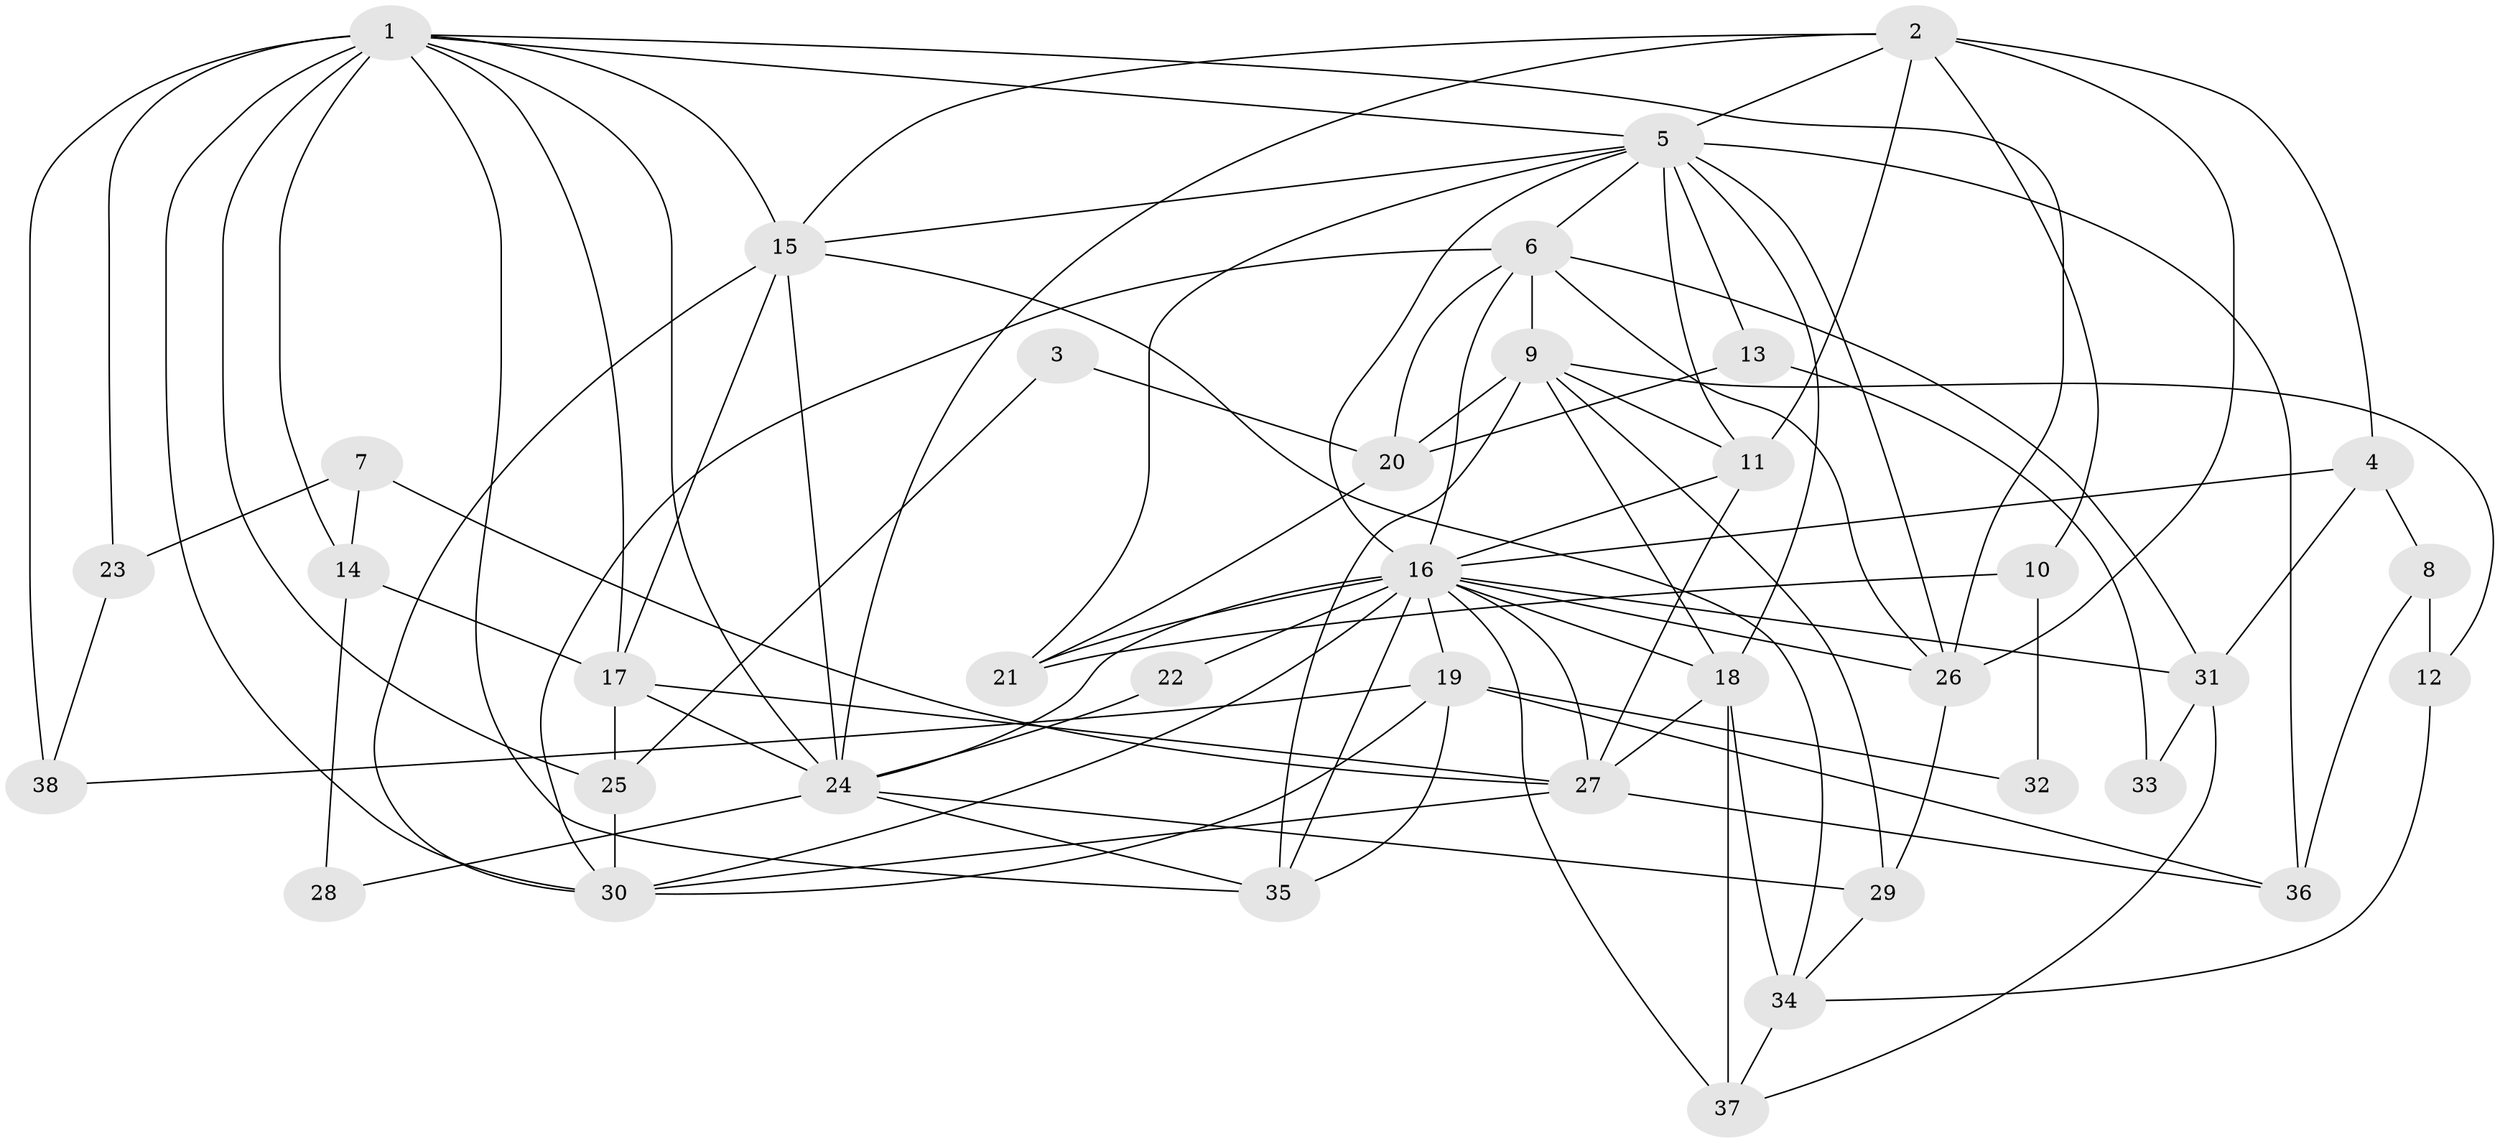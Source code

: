 // original degree distribution, {5: 0.14473684210526316, 2: 0.10526315789473684, 4: 0.32894736842105265, 3: 0.27631578947368424, 6: 0.09210526315789473, 7: 0.05263157894736842}
// Generated by graph-tools (version 1.1) at 2025/51/03/04/25 22:51:07]
// undirected, 38 vertices, 98 edges
graph export_dot {
  node [color=gray90,style=filled];
  1;
  2;
  3;
  4;
  5;
  6;
  7;
  8;
  9;
  10;
  11;
  12;
  13;
  14;
  15;
  16;
  17;
  18;
  19;
  20;
  21;
  22;
  23;
  24;
  25;
  26;
  27;
  28;
  29;
  30;
  31;
  32;
  33;
  34;
  35;
  36;
  37;
  38;
  1 -- 5 [weight=1.0];
  1 -- 14 [weight=1.0];
  1 -- 15 [weight=2.0];
  1 -- 17 [weight=1.0];
  1 -- 23 [weight=1.0];
  1 -- 24 [weight=1.0];
  1 -- 25 [weight=1.0];
  1 -- 26 [weight=1.0];
  1 -- 30 [weight=2.0];
  1 -- 35 [weight=1.0];
  1 -- 38 [weight=2.0];
  2 -- 4 [weight=1.0];
  2 -- 5 [weight=2.0];
  2 -- 10 [weight=1.0];
  2 -- 11 [weight=1.0];
  2 -- 15 [weight=1.0];
  2 -- 24 [weight=1.0];
  2 -- 26 [weight=1.0];
  3 -- 20 [weight=1.0];
  3 -- 25 [weight=1.0];
  4 -- 8 [weight=1.0];
  4 -- 16 [weight=1.0];
  4 -- 31 [weight=1.0];
  5 -- 6 [weight=1.0];
  5 -- 11 [weight=1.0];
  5 -- 13 [weight=1.0];
  5 -- 15 [weight=1.0];
  5 -- 16 [weight=3.0];
  5 -- 18 [weight=2.0];
  5 -- 21 [weight=1.0];
  5 -- 26 [weight=1.0];
  5 -- 36 [weight=2.0];
  6 -- 9 [weight=1.0];
  6 -- 16 [weight=1.0];
  6 -- 20 [weight=1.0];
  6 -- 26 [weight=2.0];
  6 -- 30 [weight=1.0];
  6 -- 31 [weight=1.0];
  7 -- 14 [weight=1.0];
  7 -- 23 [weight=2.0];
  7 -- 27 [weight=1.0];
  8 -- 12 [weight=1.0];
  8 -- 36 [weight=1.0];
  9 -- 11 [weight=1.0];
  9 -- 12 [weight=1.0];
  9 -- 18 [weight=1.0];
  9 -- 20 [weight=1.0];
  9 -- 29 [weight=1.0];
  9 -- 35 [weight=1.0];
  10 -- 21 [weight=1.0];
  10 -- 32 [weight=1.0];
  11 -- 16 [weight=1.0];
  11 -- 27 [weight=1.0];
  12 -- 34 [weight=1.0];
  13 -- 20 [weight=1.0];
  13 -- 33 [weight=1.0];
  14 -- 17 [weight=1.0];
  14 -- 28 [weight=1.0];
  15 -- 17 [weight=1.0];
  15 -- 24 [weight=1.0];
  15 -- 30 [weight=1.0];
  15 -- 34 [weight=1.0];
  16 -- 18 [weight=1.0];
  16 -- 19 [weight=1.0];
  16 -- 21 [weight=1.0];
  16 -- 22 [weight=1.0];
  16 -- 24 [weight=1.0];
  16 -- 26 [weight=1.0];
  16 -- 27 [weight=1.0];
  16 -- 30 [weight=2.0];
  16 -- 31 [weight=1.0];
  16 -- 35 [weight=1.0];
  16 -- 37 [weight=1.0];
  17 -- 24 [weight=2.0];
  17 -- 25 [weight=2.0];
  17 -- 27 [weight=1.0];
  18 -- 27 [weight=1.0];
  18 -- 34 [weight=1.0];
  18 -- 37 [weight=1.0];
  19 -- 30 [weight=1.0];
  19 -- 32 [weight=1.0];
  19 -- 35 [weight=1.0];
  19 -- 36 [weight=1.0];
  19 -- 38 [weight=1.0];
  20 -- 21 [weight=1.0];
  22 -- 24 [weight=1.0];
  23 -- 38 [weight=1.0];
  24 -- 28 [weight=1.0];
  24 -- 29 [weight=1.0];
  24 -- 35 [weight=1.0];
  25 -- 30 [weight=1.0];
  26 -- 29 [weight=1.0];
  27 -- 30 [weight=1.0];
  27 -- 36 [weight=1.0];
  29 -- 34 [weight=1.0];
  31 -- 33 [weight=1.0];
  31 -- 37 [weight=1.0];
  34 -- 37 [weight=1.0];
}
